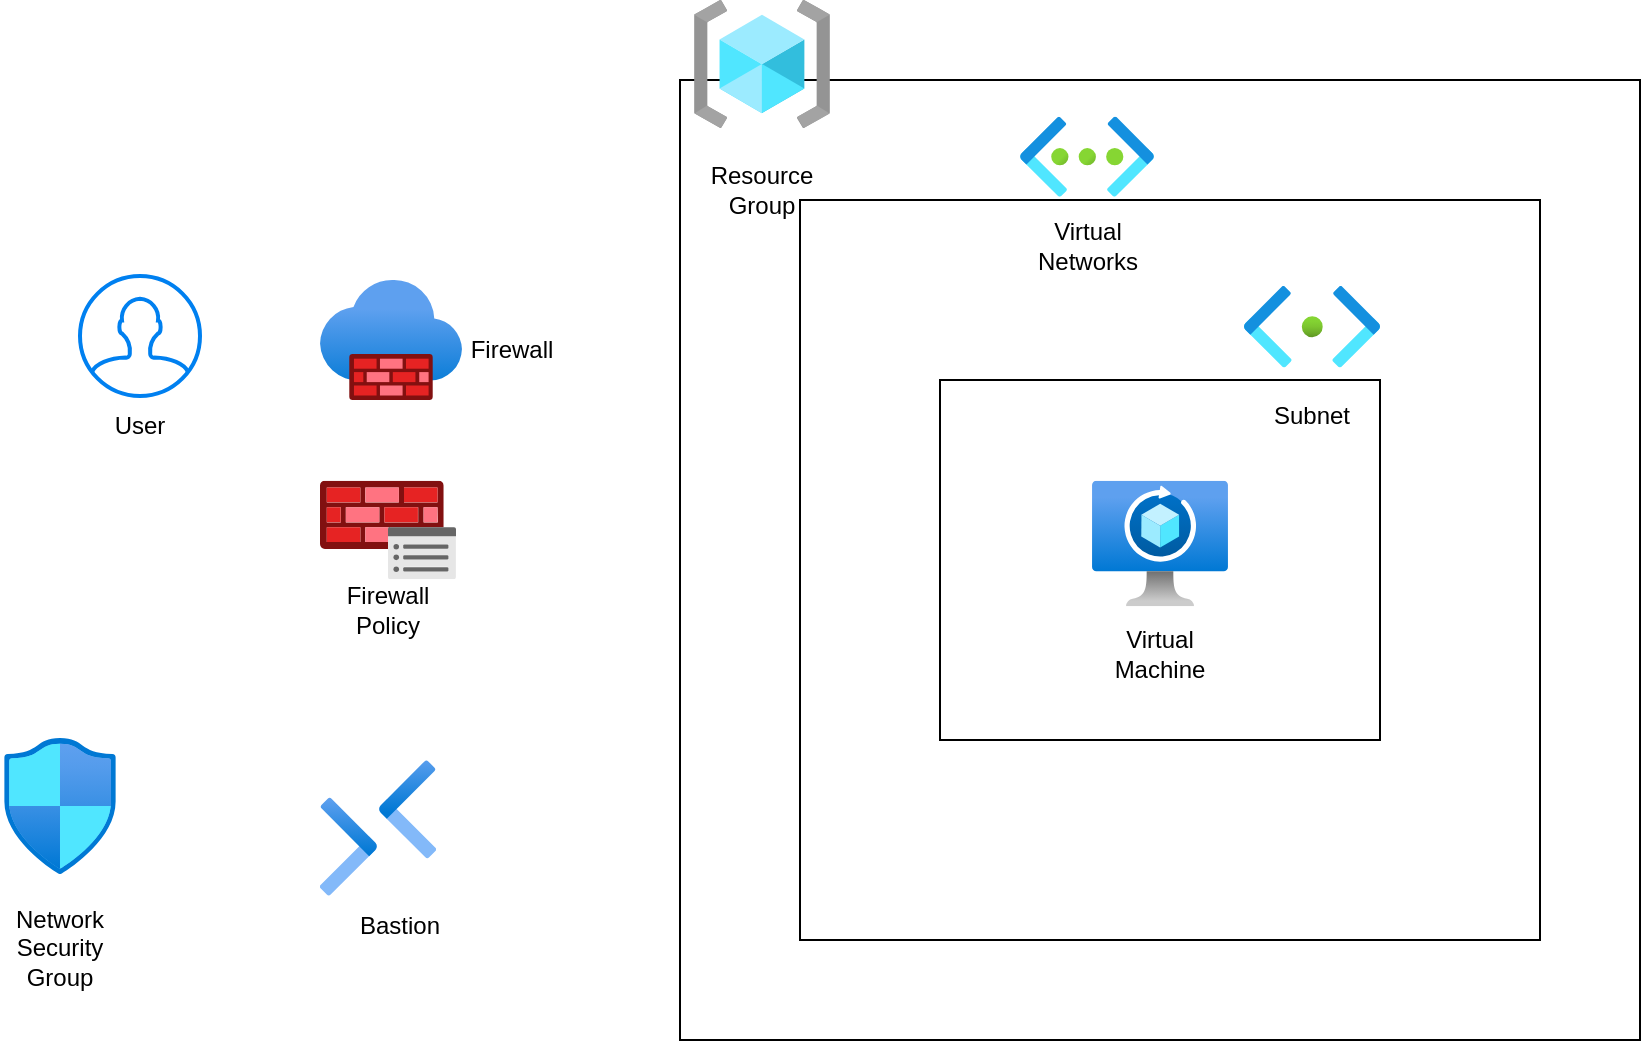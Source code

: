 <mxfile version="23.1.5" type="github">
  <diagram name="Page-1" id="rbhh-LLPLzyjg0o7bcGs">
    <mxGraphModel dx="1477" dy="591" grid="1" gridSize="10" guides="1" tooltips="1" connect="1" arrows="1" fold="1" page="1" pageScale="1" pageWidth="850" pageHeight="1100" math="0" shadow="0">
      <root>
        <mxCell id="0" />
        <mxCell id="1" parent="0" />
        <mxCell id="xnxbj8NPCQGm7oIH2xkB-34" value="" style="whiteSpace=wrap;html=1;aspect=fixed;" vertex="1" parent="1">
          <mxGeometry x="350" y="60" width="480" height="480" as="geometry" />
        </mxCell>
        <mxCell id="xnxbj8NPCQGm7oIH2xkB-36" value="" style="rounded=0;whiteSpace=wrap;html=1;" vertex="1" parent="1">
          <mxGeometry x="410" y="120" width="370" height="370" as="geometry" />
        </mxCell>
        <mxCell id="xnxbj8NPCQGm7oIH2xkB-12" value="" style="group" vertex="1" connectable="0" parent="1">
          <mxGeometry x="520" y="78.36" width="67" height="79.64" as="geometry" />
        </mxCell>
        <mxCell id="xnxbj8NPCQGm7oIH2xkB-6" value="" style="image;aspect=fixed;html=1;points=[];align=center;fontSize=12;image=img/lib/azure2/networking/Virtual_Networks.svg;" vertex="1" parent="xnxbj8NPCQGm7oIH2xkB-12">
          <mxGeometry width="67" height="40" as="geometry" />
        </mxCell>
        <mxCell id="xnxbj8NPCQGm7oIH2xkB-11" value="Virtual Networks" style="text;strokeColor=none;align=center;fillColor=none;html=1;verticalAlign=middle;whiteSpace=wrap;rounded=0;" vertex="1" parent="xnxbj8NPCQGm7oIH2xkB-12">
          <mxGeometry x="3.5" y="49.64" width="60" height="30" as="geometry" />
        </mxCell>
        <mxCell id="xnxbj8NPCQGm7oIH2xkB-18" value="" style="group" vertex="1" connectable="0" parent="1">
          <mxGeometry x="170" y="260.34" width="68" height="79.32" as="geometry" />
        </mxCell>
        <mxCell id="xnxbj8NPCQGm7oIH2xkB-4" value="" style="image;aspect=fixed;html=1;points=[];align=center;fontSize=12;image=img/lib/azure2/networking/Azure_Firewall_Policy.svg;" vertex="1" parent="xnxbj8NPCQGm7oIH2xkB-18">
          <mxGeometry width="68" height="49.32" as="geometry" />
        </mxCell>
        <mxCell id="xnxbj8NPCQGm7oIH2xkB-15" value="Firewall Policy" style="text;strokeColor=none;align=center;fillColor=none;html=1;verticalAlign=middle;whiteSpace=wrap;rounded=0;" vertex="1" parent="xnxbj8NPCQGm7oIH2xkB-18">
          <mxGeometry x="4" y="49.32" width="60" height="30" as="geometry" />
        </mxCell>
        <mxCell id="xnxbj8NPCQGm7oIH2xkB-24" value="" style="group" vertex="1" connectable="0" parent="1">
          <mxGeometry x="170" y="400" width="70" height="98" as="geometry" />
        </mxCell>
        <mxCell id="xnxbj8NPCQGm7oIH2xkB-2" value="" style="image;aspect=fixed;html=1;points=[];align=center;fontSize=12;image=img/lib/azure2/networking/Bastions.svg;" vertex="1" parent="xnxbj8NPCQGm7oIH2xkB-24">
          <mxGeometry width="58.0" height="68" as="geometry" />
        </mxCell>
        <mxCell id="xnxbj8NPCQGm7oIH2xkB-23" value="Bastion" style="text;strokeColor=none;align=center;fillColor=none;html=1;verticalAlign=middle;whiteSpace=wrap;rounded=0;" vertex="1" parent="xnxbj8NPCQGm7oIH2xkB-24">
          <mxGeometry x="10" y="68" width="60" height="30" as="geometry" />
        </mxCell>
        <mxCell id="xnxbj8NPCQGm7oIH2xkB-26" value="" style="group" vertex="1" connectable="0" parent="1">
          <mxGeometry x="357" y="20" width="68" height="110" as="geometry" />
        </mxCell>
        <mxCell id="xnxbj8NPCQGm7oIH2xkB-9" value="" style="image;aspect=fixed;html=1;points=[];align=center;fontSize=12;image=img/lib/azure2/general/Resource_Groups.svg;" vertex="1" parent="xnxbj8NPCQGm7oIH2xkB-26">
          <mxGeometry width="68" height="64" as="geometry" />
        </mxCell>
        <mxCell id="xnxbj8NPCQGm7oIH2xkB-25" value="Resource Group" style="text;strokeColor=none;align=center;fillColor=none;html=1;verticalAlign=middle;whiteSpace=wrap;rounded=0;" vertex="1" parent="xnxbj8NPCQGm7oIH2xkB-26">
          <mxGeometry x="4" y="80" width="60" height="30" as="geometry" />
        </mxCell>
        <mxCell id="xnxbj8NPCQGm7oIH2xkB-27" value="" style="group" vertex="1" connectable="0" parent="1">
          <mxGeometry x="50" y="158" width="60" height="90" as="geometry" />
        </mxCell>
        <mxCell id="xnxbj8NPCQGm7oIH2xkB-10" value="" style="html=1;verticalLabelPosition=bottom;align=center;labelBackgroundColor=#ffffff;verticalAlign=top;strokeWidth=2;strokeColor=#0080F0;shadow=0;dashed=0;shape=mxgraph.ios7.icons.user;container=0;" vertex="1" parent="xnxbj8NPCQGm7oIH2xkB-27">
          <mxGeometry width="60" height="60" as="geometry" />
        </mxCell>
        <mxCell id="xnxbj8NPCQGm7oIH2xkB-22" value="User" style="text;strokeColor=none;align=center;fillColor=none;html=1;verticalAlign=middle;whiteSpace=wrap;rounded=0;" vertex="1" parent="xnxbj8NPCQGm7oIH2xkB-27">
          <mxGeometry y="60" width="60" height="30" as="geometry" />
        </mxCell>
        <mxCell id="xnxbj8NPCQGm7oIH2xkB-28" value="" style="group" vertex="1" connectable="0" parent="1">
          <mxGeometry x="170" y="130" width="125.5" height="90.0" as="geometry" />
        </mxCell>
        <mxCell id="xnxbj8NPCQGm7oIH2xkB-17" value="" style="group" vertex="1" connectable="0" parent="xnxbj8NPCQGm7oIH2xkB-28">
          <mxGeometry x="5.5" width="120" height="80" as="geometry" />
        </mxCell>
        <mxCell id="xnxbj8NPCQGm7oIH2xkB-16" value="Firewall" style="text;strokeColor=none;align=center;fillColor=none;html=1;verticalAlign=middle;whiteSpace=wrap;rounded=0;" vertex="1" parent="xnxbj8NPCQGm7oIH2xkB-17">
          <mxGeometry x="60" y="50" width="60" height="30" as="geometry" />
        </mxCell>
        <mxCell id="xnxbj8NPCQGm7oIH2xkB-3" value="" style="image;aspect=fixed;html=1;points=[];align=center;fontSize=12;image=img/lib/azure2/networking/Firewalls.svg;" vertex="1" parent="xnxbj8NPCQGm7oIH2xkB-28">
          <mxGeometry y="30" width="71" height="60" as="geometry" />
        </mxCell>
        <mxCell id="xnxbj8NPCQGm7oIH2xkB-33" value="" style="group" vertex="1" connectable="0" parent="1">
          <mxGeometry x="10" y="389" width="60" height="120" as="geometry" />
        </mxCell>
        <mxCell id="xnxbj8NPCQGm7oIH2xkB-5" value="" style="image;aspect=fixed;html=1;points=[];align=center;fontSize=12;image=img/lib/azure2/networking/Network_Security_Groups.svg;" vertex="1" parent="xnxbj8NPCQGm7oIH2xkB-33">
          <mxGeometry x="2" width="56.0" height="68" as="geometry" />
        </mxCell>
        <mxCell id="xnxbj8NPCQGm7oIH2xkB-32" value="Network Security Group" style="text;strokeColor=none;align=center;fillColor=none;html=1;verticalAlign=middle;whiteSpace=wrap;rounded=0;" vertex="1" parent="xnxbj8NPCQGm7oIH2xkB-33">
          <mxGeometry y="90" width="60" height="30" as="geometry" />
        </mxCell>
        <mxCell id="xnxbj8NPCQGm7oIH2xkB-37" value="" style="rounded=0;whiteSpace=wrap;html=1;" vertex="1" parent="1">
          <mxGeometry x="480" y="210" width="220" height="180" as="geometry" />
        </mxCell>
        <mxCell id="xnxbj8NPCQGm7oIH2xkB-14" value="" style="group" vertex="1" connectable="0" parent="1">
          <mxGeometry x="632" y="163" width="68" height="80" as="geometry" />
        </mxCell>
        <mxCell id="xnxbj8NPCQGm7oIH2xkB-7" value="" style="image;aspect=fixed;html=1;points=[];align=center;fontSize=12;image=img/lib/azure2/networking/Subnet.svg;" vertex="1" parent="xnxbj8NPCQGm7oIH2xkB-14">
          <mxGeometry width="68" height="40.72" as="geometry" />
        </mxCell>
        <mxCell id="xnxbj8NPCQGm7oIH2xkB-13" value="Subnet" style="text;strokeColor=none;align=center;fillColor=none;html=1;verticalAlign=middle;whiteSpace=wrap;rounded=0;" vertex="1" parent="xnxbj8NPCQGm7oIH2xkB-14">
          <mxGeometry x="4" y="50" width="60" height="30" as="geometry" />
        </mxCell>
        <mxCell id="xnxbj8NPCQGm7oIH2xkB-31" value="" style="group" vertex="1" connectable="0" parent="1">
          <mxGeometry x="556" y="260.34" width="68" height="102" as="geometry" />
        </mxCell>
        <mxCell id="xnxbj8NPCQGm7oIH2xkB-8" value="" style="image;aspect=fixed;html=1;points=[];align=center;fontSize=12;image=img/lib/azure2/networking/Spot_VM.svg;" vertex="1" parent="xnxbj8NPCQGm7oIH2xkB-31">
          <mxGeometry width="68" height="62.8" as="geometry" />
        </mxCell>
        <mxCell id="xnxbj8NPCQGm7oIH2xkB-30" value="Virtual Machine" style="text;strokeColor=none;align=center;fillColor=none;html=1;verticalAlign=middle;whiteSpace=wrap;rounded=0;" vertex="1" parent="xnxbj8NPCQGm7oIH2xkB-31">
          <mxGeometry x="4" y="72" width="60" height="30" as="geometry" />
        </mxCell>
      </root>
    </mxGraphModel>
  </diagram>
</mxfile>
